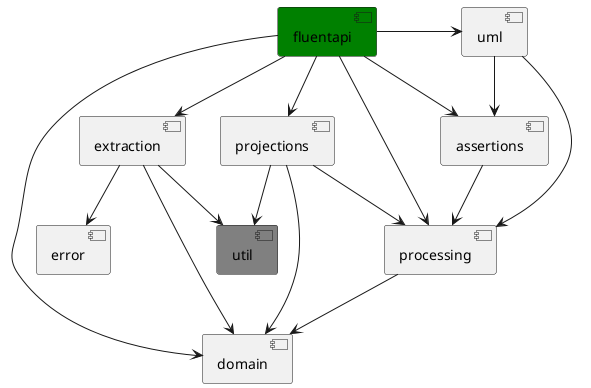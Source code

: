   @startuml
    component [fluentapi] #Green
    component [processing]
    component [domain]
    component [assertions]
    component [extraction]
    component [projections]
    component [uml]
    component [error]
    component [util] #Grey
    [fluentapi] -> [processing]
    [fluentapi] -> [domain]
    [fluentapi] -> [assertions]
    [fluentapi] -> [extraction]
    [fluentapi] -> [projections]
    [fluentapi] -> [uml]
    [processing] --> [domain]
    [assertions] --> [processing]
    [extraction] --> [domain]
    [extraction] --> [error]
    [extraction] --> [util]
    [projections] --> [domain]
    [projections] --> [processing]
    [projections] --> [util]
    [uml] --> [processing]
    [uml] --> [assertions]
@enduml
